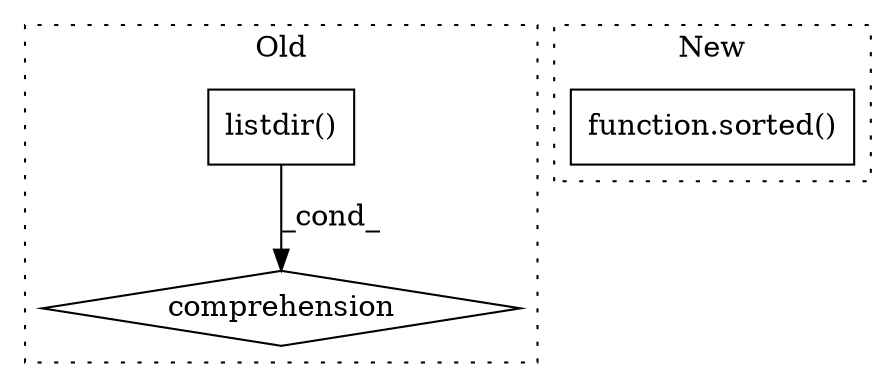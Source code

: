 digraph G {
subgraph cluster0 {
1 [label="listdir()" a="75" s="3988,4006" l="11,1" shape="box"];
3 [label="comprehension" a="45" s="4113" l="3" shape="diamond"];
label = "Old";
style="dotted";
}
subgraph cluster1 {
2 [label="function.sorted()" a="75" s="3483,3517" l="7,1" shape="box"];
label = "New";
style="dotted";
}
1 -> 3 [label="_cond_"];
}